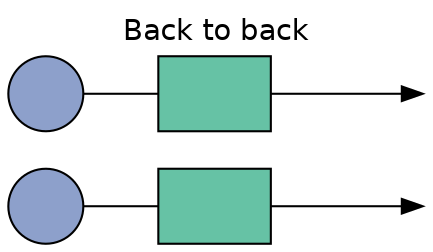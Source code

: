 digraph {
  rankdir=LR;
  node[shape=circle label="" style=filled];
  bgcolor="transparent"

  label="Back to back";
  labelloc="t";
  fontname=Helvetica;

  player1 -> player1_laptop[dir=none];
  player2 -> player2_laptop[dir=none];
  
  player1_laptop -> player1_end[minlen=2];
  player2_laptop -> player2_end[minlen=2];

  player1, player2[fillcolor="#8DA0CB"];
  player1_laptop, player2_laptop[shape=rectangle fillcolor="#66C2A5"];
  player1_end, player2_end[style=invis width=0];
}